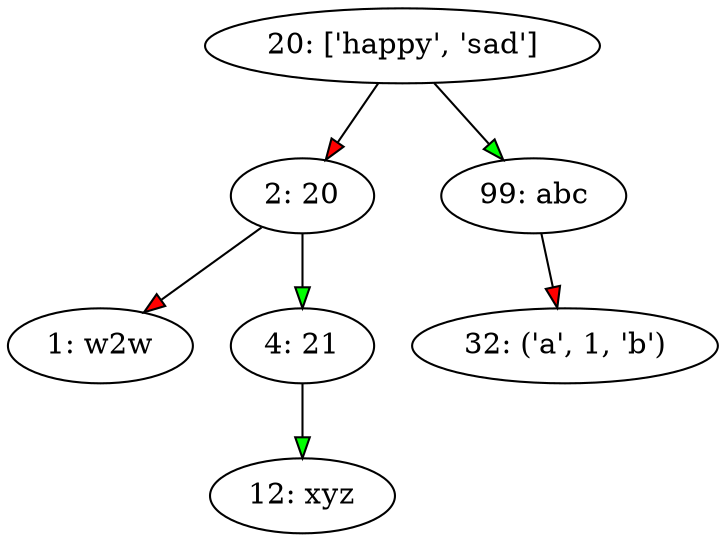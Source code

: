 // AVL Tree
digraph {
	20 [label="20: ['happy', 'sad']"]
	20 -> 2 [fillcolor=red style=outline]
	20 -> 99 [fillcolor=green style=outline]
	2 [label="2: 20"]
	2 -> 1 [fillcolor=red style=outline]
	2 -> 4 [fillcolor=green style=outline]
	1 [label="1: w2w"]
	4 [label="4: 21"]
	4 -> 12 [fillcolor=green style=outline]
	12 [label="12: xyz"]
	99 [label="99: abc"]
	99 -> 32 [fillcolor=red style=outline]
	32 [label="32: ('a', 1, 'b')"]
}
